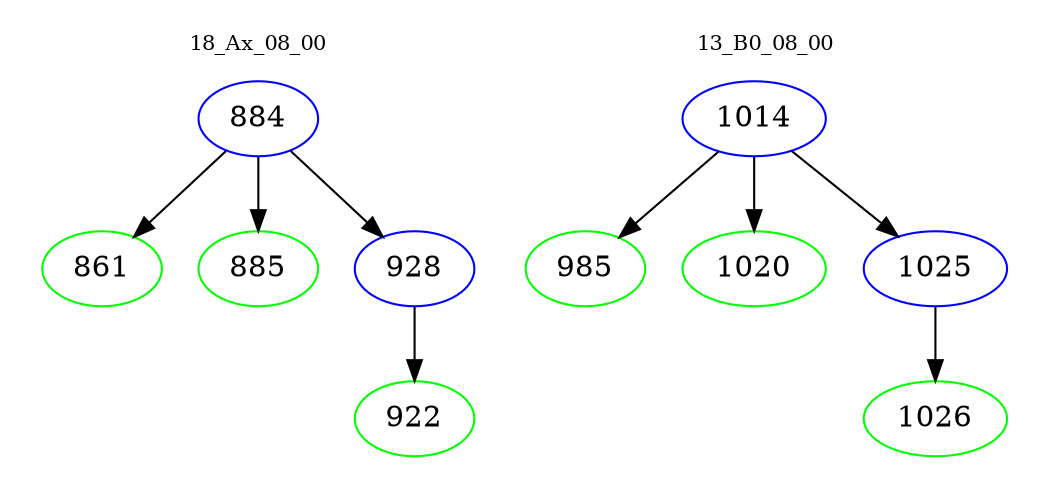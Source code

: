 digraph{
subgraph cluster_0 {
color = white
label = "18_Ax_08_00";
fontsize=10;
T0_884 [label="884", color="blue"]
T0_884 -> T0_861 [color="black"]
T0_861 [label="861", color="green"]
T0_884 -> T0_885 [color="black"]
T0_885 [label="885", color="green"]
T0_884 -> T0_928 [color="black"]
T0_928 [label="928", color="blue"]
T0_928 -> T0_922 [color="black"]
T0_922 [label="922", color="green"]
}
subgraph cluster_1 {
color = white
label = "13_B0_08_00";
fontsize=10;
T1_1014 [label="1014", color="blue"]
T1_1014 -> T1_985 [color="black"]
T1_985 [label="985", color="green"]
T1_1014 -> T1_1020 [color="black"]
T1_1020 [label="1020", color="green"]
T1_1014 -> T1_1025 [color="black"]
T1_1025 [label="1025", color="blue"]
T1_1025 -> T1_1026 [color="black"]
T1_1026 [label="1026", color="green"]
}
}
